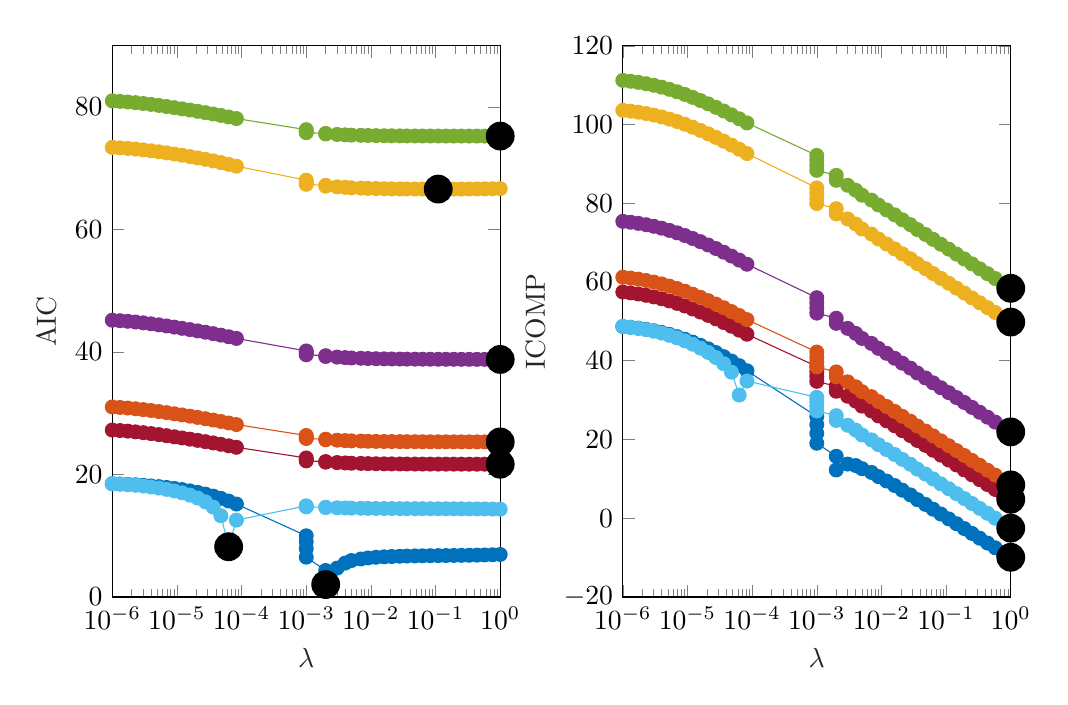 % This file was created by matlab2tikz.
%
\definecolor{mycolor1}{rgb}{0.0,0.447,0.741}%
\definecolor{mycolor2}{rgb}{0.929,0.694,0.125}%
\definecolor{mycolor3}{rgb}{0.466,0.674,0.188}%
\definecolor{mycolor4}{rgb}{0.635,0.078,0.184}%
\definecolor{mycolor5}{rgb}{0.85,0.325,0.098}%
\definecolor{mycolor6}{rgb}{0.494,0.184,0.556}%
\definecolor{mycolor7}{rgb}{0.301,0.745,0.933}%
%
\begin{tikzpicture}

\begin{axis}[%
width=4.927cm,
height=7cm,
at={(0cm,0cm)},
scale only axis,
xmode=log,
xmin=1e-06,
xmax=1,
xminorticks=true,
xlabel style={font=\color{white!15!black}},
xlabel={$\lambda$},
ymin=0,
ymax=90,
ylabel style={font=\color{white!15!black}},
ylabel={AIC},
axis background/.style={fill=white}
]
\addplot [color=mycolor1, mark size=2.5pt, mark=*, mark options={solid, fill=mycolor1, mycolor1}, forget plot]
  table[row sep=crcr]{%
1e-06	18.494\\
1.318e-06	18.449\\
1.738e-06	18.394\\
2.291e-06	18.325\\
3.02e-06	18.241\\
3.981e-06	18.14\\
5.248e-06	18.021\\
6.918e-06	17.882\\
9.12e-06	17.722\\
1.202e-05	17.538\\
1.585e-05	17.328\\
2.089e-05	17.085\\
2.754e-05	16.805\\
3.631e-05	16.48\\
4.786e-05	16.103\\
6.31e-05	15.67\\
8.318e-05	15.175\\
0.0	14.616\\
0.0	13.993\\
0.0	13.307\\
0.0	12.563\\
0.0	11.763\\
0.0	10.909\\
0.001	9.994\\
0.001	9.002\\
0.001	7.883\\
0.001	6.502\\
0.002	4.329\\
0.002	2.034\\
0.003	4.713\\
0.004	5.533\\
0.005	5.955\\
0.007	6.207\\
0.009	6.37\\
0.012	6.48\\
0.016	6.558\\
0.021	6.613\\
0.028	6.654\\
0.036	6.684\\
0.048	6.708\\
0.063	6.727\\
0.083	6.742\\
0.11	6.756\\
0.145	6.769\\
0.191	6.783\\
0.251	6.798\\
0.331	6.816\\
0.437	6.837\\
0.575	6.864\\
0.759	6.899\\
1	6.943\\
};
\addplot [color=black, draw=none, mark size=5.0pt, mark=*, mark options={solid, fill=black, black}, forget plot]
  table[row sep=crcr]{%
0.002	2.034\\
};
\addplot [color=mycolor2, mark size=2.5pt, mark=*, mark options={solid, fill=mycolor2, mycolor2}, forget plot]
  table[row sep=crcr]{%
1e-06	73.41\\
1.318e-06	73.336\\
1.738e-06	73.245\\
2.291e-06	73.137\\
3.02e-06	73.01\\
3.981e-06	72.864\\
5.248e-06	72.701\\
6.918e-06	72.523\\
9.12e-06	72.332\\
1.202e-05	72.13\\
1.585e-05	71.918\\
2.089e-05	71.695\\
2.754e-05	71.459\\
3.631e-05	71.208\\
4.786e-05	70.938\\
6.31e-05	70.649\\
8.318e-05	70.34\\
0.0	70.014\\
0.0	69.675\\
0.0	69.332\\
0.0	68.991\\
0.0	68.661\\
0.0	68.349\\
0.001	68.062\\
0.001	67.804\\
0.001	67.578\\
0.001	67.384\\
0.002	67.22\\
0.002	67.086\\
0.003	66.976\\
0.004	66.889\\
0.005	66.819\\
0.007	66.765\\
0.009	66.723\\
0.012	66.69\\
0.016	66.666\\
0.021	66.647\\
0.028	66.632\\
0.036	66.622\\
0.048	66.615\\
0.063	66.609\\
0.083	66.607\\
0.11	66.605\\
0.145	66.606\\
0.191	66.609\\
0.251	66.613\\
0.331	66.62\\
0.437	66.63\\
0.575	66.643\\
0.759	66.661\\
1	66.684\\
};
\addplot [color=black, draw=none, mark size=5.0pt, mark=*, mark options={solid, fill=black, black}, forget plot]
  table[row sep=crcr]{%
0.11	66.605\\
};
\addplot [color=mycolor3, mark size=2.5pt, mark=*, mark options={solid, fill=mycolor3, mycolor3}, forget plot]
  table[row sep=crcr]{%
1e-06	81.009\\
1.318e-06	80.928\\
1.738e-06	80.831\\
2.291e-06	80.716\\
3.02e-06	80.582\\
3.981e-06	80.432\\
5.248e-06	80.267\\
6.918e-06	80.089\\
9.12e-06	79.903\\
1.202e-05	79.709\\
1.585e-05	79.509\\
2.089e-05	79.303\\
2.754e-05	79.09\\
3.631e-05	78.866\\
4.786e-05	78.631\\
6.31e-05	78.382\\
8.318e-05	78.121\\
0.0	77.85\\
0.0	77.574\\
0.0	77.297\\
0.0	77.026\\
0.0	76.768\\
0.0	76.527\\
0.001	76.309\\
0.001	76.117\\
0.001	75.951\\
0.001	75.811\\
0.002	75.695\\
0.002	75.601\\
0.003	75.526\\
0.004	75.466\\
0.005	75.419\\
0.007	75.382\\
0.009	75.354\\
0.012	75.332\\
0.016	75.316\\
0.021	75.303\\
0.028	75.293\\
0.036	75.286\\
0.048	75.28\\
0.063	75.275\\
0.083	75.272\\
0.11	75.27\\
0.145	75.268\\
0.191	75.266\\
0.251	75.265\\
0.331	75.264\\
0.437	75.263\\
0.575	75.262\\
0.759	75.261\\
1	75.26\\
};
\addplot [color=black, draw=none, mark size=5.0pt, mark=*, mark options={solid, fill=black, black}, forget plot]
  table[row sep=crcr]{%
1	75.26\\
};
\addplot [color=mycolor4, mark size=2.5pt, mark=*, mark options={solid, fill=mycolor4, mycolor4}, forget plot]
  table[row sep=crcr]{%
1e-06	27.262\\
1.318e-06	27.181\\
1.738e-06	27.083\\
2.291e-06	26.967\\
3.02e-06	26.834\\
3.981e-06	26.684\\
5.248e-06	26.519\\
6.918e-06	26.344\\
9.12e-06	26.159\\
1.202e-05	25.969\\
1.585e-05	25.775\\
2.089e-05	25.575\\
2.754e-05	25.368\\
3.631e-05	25.153\\
4.786e-05	24.928\\
6.31e-05	24.69\\
8.318e-05	24.441\\
0.0	24.182\\
0.0	23.917\\
0.0	23.652\\
0.0	23.392\\
0.0	23.144\\
0.0	22.913\\
0.001	22.703\\
0.001	22.517\\
0.001	22.357\\
0.001	22.222\\
0.002	22.11\\
0.002	22.019\\
0.003	21.946\\
0.004	21.888\\
0.005	21.843\\
0.007	21.808\\
0.009	21.78\\
0.012	21.759\\
0.016	21.743\\
0.021	21.73\\
0.028	21.721\\
0.036	21.714\\
0.048	21.708\\
0.063	21.704\\
0.083	21.7\\
0.11	21.697\\
0.145	21.695\\
0.191	21.693\\
0.251	21.691\\
0.331	21.689\\
0.437	21.687\\
0.575	21.685\\
0.759	21.682\\
1	21.679\\
};
\addplot [color=black, draw=none, mark size=5.0pt, mark=*, mark options={solid, fill=black, black}, forget plot]
  table[row sep=crcr]{%
1	21.679\\
};
\addplot [color=mycolor5, mark size=2.5pt, mark=*, mark options={solid, fill=mycolor5, mycolor5}, forget plot]
  table[row sep=crcr]{%
1e-06	31.031\\
1.318e-06	30.949\\
1.738e-06	30.851\\
2.291e-06	30.734\\
3.02e-06	30.6\\
3.981e-06	30.449\\
5.248e-06	30.283\\
6.918e-06	30.106\\
9.12e-06	29.919\\
1.202e-05	29.726\\
1.585e-05	29.528\\
2.089e-05	29.324\\
2.754e-05	29.112\\
3.631e-05	28.891\\
4.786e-05	28.658\\
6.31e-05	28.413\\
8.318e-05	28.156\\
0.0	27.888\\
0.0	27.616\\
0.0	27.343\\
0.0	27.076\\
0.0	26.821\\
0.0	26.584\\
0.001	26.37\\
0.001	26.18\\
0.001	26.017\\
0.001	25.879\\
0.002	25.765\\
0.002	25.673\\
0.003	25.599\\
0.004	25.54\\
0.005	25.494\\
0.007	25.458\\
0.009	25.43\\
0.012	25.409\\
0.016	25.392\\
0.021	25.38\\
0.028	25.37\\
0.036	25.362\\
0.048	25.357\\
0.063	25.352\\
0.083	25.348\\
0.11	25.345\\
0.145	25.343\\
0.191	25.341\\
0.251	25.338\\
0.331	25.336\\
0.437	25.333\\
0.575	25.33\\
0.759	25.326\\
1	25.321\\
};
\addplot [color=black, draw=none, mark size=5.0pt, mark=*, mark options={solid, fill=black, black}, forget plot]
  table[row sep=crcr]{%
1	25.321\\
};
\addplot [color=mycolor6, mark size=2.5pt, mark=*, mark options={solid, fill=mycolor6, mycolor6}, forget plot]
  table[row sep=crcr]{%
1e-06	45.2\\
1.318e-06	45.117\\
1.738e-06	45.018\\
2.291e-06	44.899\\
3.02e-06	44.762\\
3.981e-06	44.608\\
5.248e-06	44.439\\
6.918e-06	44.257\\
9.12e-06	44.066\\
1.202e-05	43.868\\
1.585e-05	43.664\\
2.089e-05	43.453\\
2.754e-05	43.233\\
3.631e-05	43.003\\
4.786e-05	42.758\\
6.31e-05	42.498\\
8.318e-05	42.222\\
0.0	41.932\\
0.0	41.63\\
0.0	41.324\\
0.0	41.018\\
0.0	40.72\\
0.0	40.437\\
0.001	40.175\\
0.001	39.938\\
0.001	39.729\\
0.001	39.55\\
0.002	39.399\\
0.002	39.274\\
0.003	39.173\\
0.004	39.092\\
0.005	39.028\\
0.007	38.978\\
0.009	38.939\\
0.012	38.909\\
0.016	38.885\\
0.021	38.867\\
0.028	38.853\\
0.036	38.843\\
0.048	38.835\\
0.063	38.828\\
0.083	38.823\\
0.11	38.819\\
0.145	38.816\\
0.191	38.813\\
0.251	38.81\\
0.331	38.807\\
0.437	38.803\\
0.575	38.799\\
0.759	38.795\\
1	38.789\\
};
\addplot [color=black, draw=none, mark size=5.0pt, mark=*, mark options={solid, fill=black, black}, forget plot]
  table[row sep=crcr]{%
1	38.789\\
};
\addplot [color=mycolor7, mark size=2.5pt, mark=*, mark options={solid, fill=mycolor7, mycolor7}, forget plot]
  table[row sep=crcr]{%
1e-06	18.498\\
1.318e-06	18.431\\
1.738e-06	18.348\\
2.291e-06	18.245\\
3.02e-06	18.12\\
3.981e-06	17.968\\
5.248e-06	17.788\\
6.918e-06	17.573\\
9.12e-06	17.317\\
1.202e-05	17.01\\
1.585e-05	16.635\\
2.089e-05	16.164\\
2.754e-05	15.548\\
3.631e-05	14.685\\
4.786e-05	13.271\\
6.31e-05	8.209\\
8.318e-05	12.553\\
0.0	13.814\\
0.0	14.398\\
0.0	14.705\\
0.0	14.857\\
0.0	14.916\\
0.0	14.916\\
0.001	14.882\\
0.001	14.829\\
0.001	14.77\\
0.001	14.711\\
0.002	14.656\\
0.002	14.609\\
0.003	14.569\\
0.004	14.536\\
0.005	14.509\\
0.007	14.487\\
0.009	14.471\\
0.012	14.457\\
0.016	14.447\\
0.021	14.439\\
0.028	14.432\\
0.036	14.427\\
0.048	14.423\\
0.063	14.419\\
0.083	14.416\\
0.11	14.412\\
0.145	14.409\\
0.191	14.405\\
0.251	14.4\\
0.331	14.393\\
0.437	14.385\\
0.575	14.375\\
0.759	14.362\\
1	14.344\\
};
\addplot [color=black, draw=none, mark size=5.0pt, mark=*, mark options={solid, fill=black, black}, forget plot]
  table[row sep=crcr]{%
6.31e-05	8.209\\
};
\end{axis}

\begin{axis}[%
width=4.927cm,
height=7cm,
at={(6.484cm,0cm)},
scale only axis,
xmode=log,
xmin=1e-06,
xmax=1,
xminorticks=true,
xlabel style={font=\color{white!15!black}},
xlabel={$\lambda$},
ymin=-20,
ymax=120,
ylabel style={font=\color{white!15!black}},
ylabel={ICOMP},
axis background/.style={fill=white}
]
\addplot [color=mycolor1, mark size=2.5pt, mark=*, mark options={solid, fill=mycolor1, mycolor1}, forget plot]
  table[row sep=crcr]{%
1e-06	48.703\\
1.318e-06	48.514\\
1.738e-06	48.278\\
2.291e-06	47.986\\
3.02e-06	47.631\\
3.981e-06	47.205\\
5.248e-06	46.703\\
6.918e-06	46.124\\
9.12e-06	45.466\\
1.202e-05	44.732\\
1.585e-05	43.923\\
2.089e-05	43.04\\
2.754e-05	42.085\\
3.631e-05	41.054\\
4.786e-05	39.945\\
6.31e-05	38.752\\
8.318e-05	37.471\\
0.0	36.096\\
0.0	34.624\\
0.0	33.056\\
0.0	31.391\\
0.0	29.633\\
0.0	27.783\\
0.001	25.836\\
0.001	23.777\\
0.001	21.56\\
0.001	19.055\\
0.002	15.734\\
0.002	12.271\\
0.003	13.765\\
0.004	13.389\\
0.005	12.603\\
0.007	11.64\\
0.009	10.58\\
0.012	9.464\\
0.016	8.31\\
0.021	7.132\\
0.028	5.936\\
0.036	4.729\\
0.048	3.513\\
0.063	2.292\\
0.083	1.067\\
0.11	-0.161\\
0.145	-1.39\\
0.191	-2.618\\
0.251	-3.845\\
0.331	-5.07\\
0.437	-6.291\\
0.575	-7.506\\
0.759	-8.714\\
1	-9.912\\
};
\addplot [color=black, draw=none, mark size=5.0pt, mark=*, mark options={solid, fill=black, black}, forget plot]
  table[row sep=crcr]{%
1	-9.912\\
};
\addplot [color=mycolor2, mark size=2.5pt, mark=*, mark options={solid, fill=mycolor2, mycolor2}, forget plot]
  table[row sep=crcr]{%
1e-06	103.619\\
1.318e-06	103.401\\
1.738e-06	103.13\\
2.291e-06	102.799\\
3.02e-06	102.4\\
3.981e-06	101.929\\
5.248e-06	101.383\\
6.918e-06	100.765\\
9.12e-06	100.076\\
1.202e-05	99.323\\
1.585e-05	98.513\\
2.089e-05	97.65\\
2.754e-05	96.739\\
3.631e-05	95.782\\
4.786e-05	94.78\\
6.31e-05	93.731\\
8.318e-05	92.635\\
0.0	91.493\\
0.0	90.307\\
0.0	89.08\\
0.0	87.819\\
0.0	86.531\\
0.0	85.224\\
0.001	83.904\\
0.001	82.579\\
0.001	81.256\\
0.001	79.936\\
0.002	78.625\\
0.002	77.322\\
0.003	76.029\\
0.004	74.744\\
0.005	73.467\\
0.007	72.198\\
0.009	70.933\\
0.012	69.674\\
0.016	68.418\\
0.021	67.165\\
0.028	65.915\\
0.036	64.667\\
0.048	63.42\\
0.063	62.175\\
0.083	60.931\\
0.11	59.688\\
0.145	58.447\\
0.191	57.208\\
0.251	55.97\\
0.331	54.734\\
0.437	53.502\\
0.575	52.273\\
0.759	51.048\\
1	49.83\\
};
\addplot [color=black, draw=none, mark size=5.0pt, mark=*, mark options={solid, fill=black, black}, forget plot]
  table[row sep=crcr]{%
1	49.83\\
};
\addplot [color=mycolor3, mark size=2.5pt, mark=*, mark options={solid, fill=mycolor3, mycolor3}, forget plot]
  table[row sep=crcr]{%
1e-06	111.218\\
1.318e-06	110.993\\
1.738e-06	110.715\\
2.291e-06	110.377\\
3.02e-06	109.972\\
3.981e-06	109.497\\
5.248e-06	108.949\\
6.918e-06	108.331\\
9.12e-06	107.647\\
1.202e-05	106.903\\
1.585e-05	106.104\\
2.089e-05	105.259\\
2.754e-05	104.37\\
3.631e-05	103.44\\
4.786e-05	102.472\\
6.31e-05	101.464\\
8.318e-05	100.417\\
0.0	99.33\\
0.0	98.205\\
0.0	97.045\\
0.0	95.855\\
0.0	94.638\\
0.0	93.402\\
0.001	92.151\\
0.001	90.892\\
0.001	89.629\\
0.001	88.364\\
0.002	87.1\\
0.002	85.838\\
0.003	84.578\\
0.004	83.321\\
0.005	82.067\\
0.007	80.815\\
0.009	79.564\\
0.012	78.316\\
0.016	77.068\\
0.021	75.821\\
0.028	74.575\\
0.036	73.33\\
0.048	72.085\\
0.063	70.841\\
0.083	69.597\\
0.11	68.353\\
0.145	67.109\\
0.191	65.865\\
0.251	64.621\\
0.331	63.378\\
0.437	62.135\\
0.575	60.891\\
0.759	59.648\\
1	58.405\\
};
\addplot [color=black, draw=none, mark size=5.0pt, mark=*, mark options={solid, fill=black, black}, forget plot]
  table[row sep=crcr]{%
1	58.405\\
};
\addplot [color=mycolor4, mark size=2.5pt, mark=*, mark options={solid, fill=mycolor4, mycolor4}, forget plot]
  table[row sep=crcr]{%
1e-06	57.472\\
1.318e-06	57.246\\
1.738e-06	56.968\\
2.291e-06	56.629\\
3.02e-06	56.224\\
3.981e-06	55.748\\
5.248e-06	55.202\\
6.918e-06	54.585\\
9.12e-06	53.904\\
1.202e-05	53.163\\
1.585e-05	52.37\\
2.089e-05	51.53\\
2.754e-05	50.649\\
3.631e-05	49.728\\
4.786e-05	48.769\\
6.31e-05	47.772\\
8.318e-05	46.736\\
0.0	45.662\\
0.0	44.549\\
0.0	43.401\\
0.0	42.221\\
0.0	41.014\\
0.0	39.787\\
0.001	38.545\\
0.001	37.292\\
0.001	36.035\\
0.001	34.775\\
0.002	33.514\\
0.002	32.256\\
0.003	30.999\\
0.004	29.744\\
0.005	28.491\\
0.007	27.24\\
0.009	25.991\\
0.012	24.742\\
0.016	23.495\\
0.021	22.249\\
0.028	21.003\\
0.036	19.758\\
0.048	18.513\\
0.063	17.269\\
0.083	16.025\\
0.11	14.78\\
0.145	13.536\\
0.191	12.292\\
0.251	11.048\\
0.331	9.804\\
0.437	8.559\\
0.575	7.314\\
0.759	6.069\\
1	4.824\\
};
\addplot [color=black, draw=none, mark size=5.0pt, mark=*, mark options={solid, fill=black, black}, forget plot]
  table[row sep=crcr]{%
1	4.824\\
};
\addplot [color=mycolor5, mark size=2.5pt, mark=*, mark options={solid, fill=mycolor5, mycolor5}, forget plot]
  table[row sep=crcr]{%
1e-06	61.24\\
1.318e-06	61.014\\
1.738e-06	60.735\\
2.291e-06	60.396\\
3.02e-06	59.99\\
3.981e-06	59.514\\
5.248e-06	58.966\\
6.918e-06	58.348\\
9.12e-06	57.664\\
1.202e-05	56.92\\
1.585e-05	56.123\\
2.089e-05	55.279\\
2.754e-05	54.392\\
3.631e-05	53.466\\
4.786e-05	52.5\\
6.31e-05	51.495\\
8.318e-05	50.451\\
0.0	49.368\\
0.0	48.247\\
0.0	47.091\\
0.0	45.904\\
0.0	44.691\\
0.0	43.459\\
0.001	42.211\\
0.001	40.955\\
0.001	39.694\\
0.001	38.432\\
0.002	37.17\\
0.002	35.909\\
0.003	34.651\\
0.004	33.395\\
0.005	32.142\\
0.007	30.89\\
0.009	29.64\\
0.012	28.392\\
0.016	27.144\\
0.021	25.898\\
0.028	24.652\\
0.036	23.407\\
0.048	22.162\\
0.063	20.917\\
0.083	19.673\\
0.11	18.428\\
0.145	17.184\\
0.191	15.94\\
0.251	14.695\\
0.331	13.45\\
0.437	12.205\\
0.575	10.96\\
0.759	9.714\\
1	8.467\\
};
\addplot [color=black, draw=none, mark size=5.0pt, mark=*, mark options={solid, fill=black, black}, forget plot]
  table[row sep=crcr]{%
1	8.467\\
};
\addplot [color=mycolor6, mark size=2.5pt, mark=*, mark options={solid, fill=mycolor6, mycolor6}, forget plot]
  table[row sep=crcr]{%
1e-06	75.41\\
1.318e-06	75.183\\
1.738e-06	74.902\\
2.291e-06	74.561\\
3.02e-06	74.152\\
3.981e-06	73.673\\
5.248e-06	73.121\\
6.918e-06	72.499\\
9.12e-06	71.81\\
1.202e-05	71.062\\
1.585e-05	70.259\\
2.089e-05	69.408\\
2.754e-05	68.513\\
3.631e-05	67.577\\
4.786e-05	66.6\\
6.31e-05	65.58\\
8.318e-05	64.518\\
0.0	63.411\\
0.0	62.262\\
0.0	61.072\\
0.0	59.847\\
0.0	58.591\\
0.0	57.312\\
0.001	56.017\\
0.001	54.713\\
0.001	53.407\\
0.001	52.102\\
0.002	50.803\\
0.002	49.511\\
0.003	48.226\\
0.004	46.948\\
0.005	45.676\\
0.007	44.41\\
0.009	43.149\\
0.012	41.892\\
0.016	40.638\\
0.021	39.386\\
0.028	38.136\\
0.036	36.887\\
0.048	35.64\\
0.063	34.393\\
0.083	33.148\\
0.11	31.902\\
0.145	30.657\\
0.191	29.412\\
0.251	28.166\\
0.331	26.921\\
0.437	25.675\\
0.575	24.429\\
0.759	23.182\\
1	21.934\\
};
\addplot [color=black, draw=none, mark size=5.0pt, mark=*, mark options={solid, fill=black, black}, forget plot]
  table[row sep=crcr]{%
1	21.934\\
};
\addplot [color=mycolor7, mark size=2.5pt, mark=*, mark options={solid, fill=mycolor7, mycolor7}, forget plot]
  table[row sep=crcr]{%
1e-06	48.707\\
1.318e-06	48.496\\
1.738e-06	48.233\\
2.291e-06	47.907\\
3.02e-06	47.51\\
3.981e-06	47.033\\
5.248e-06	46.47\\
6.918e-06	45.814\\
9.12e-06	45.061\\
1.202e-05	44.203\\
1.585e-05	43.23\\
2.089e-05	42.119\\
2.754e-05	40.828\\
3.631e-05	39.259\\
4.786e-05	37.112\\
6.31e-05	31.291\\
8.318e-05	34.848\\
0.0	35.294\\
0.0	35.03\\
0.0	34.453\\
0.0	33.686\\
0.0	32.786\\
0.0	31.79\\
0.001	30.723\\
0.001	29.604\\
0.001	28.447\\
0.001	27.264\\
0.002	26.061\\
0.002	24.846\\
0.003	23.621\\
0.004	22.391\\
0.005	21.157\\
0.007	19.92\\
0.009	18.681\\
0.012	17.441\\
0.016	16.199\\
0.021	14.957\\
0.028	13.715\\
0.036	12.472\\
0.048	11.228\\
0.063	9.985\\
0.083	8.74\\
0.11	7.495\\
0.145	6.25\\
0.191	5.004\\
0.251	3.756\\
0.331	2.508\\
0.437	1.257\\
0.575	0.005\\
0.759	-1.251\\
1	-2.51\\
};
\addplot [color=black, draw=none, mark size=5.0pt, mark=*, mark options={solid, fill=black, black}, forget plot]
  table[row sep=crcr]{%
1	-2.51\\
};
\end{axis}
\end{tikzpicture}%